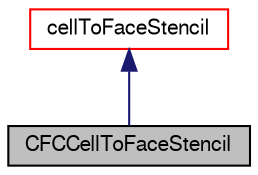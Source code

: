 digraph "CFCCellToFaceStencil"
{
  bgcolor="transparent";
  edge [fontname="FreeSans",fontsize="10",labelfontname="FreeSans",labelfontsize="10"];
  node [fontname="FreeSans",fontsize="10",shape=record];
  Node6 [label="CFCCellToFaceStencil",height=0.2,width=0.4,color="black", fillcolor="grey75", style="filled", fontcolor="black"];
  Node7 -> Node6 [dir="back",color="midnightblue",fontsize="10",style="solid",fontname="FreeSans"];
  Node7 [label="cellToFaceStencil",height=0.2,width=0.4,color="red",URL="$a22686.html",tooltip="Base class for extended cell-to-face stencils (face values from neighbouring cells) ..."];
}
